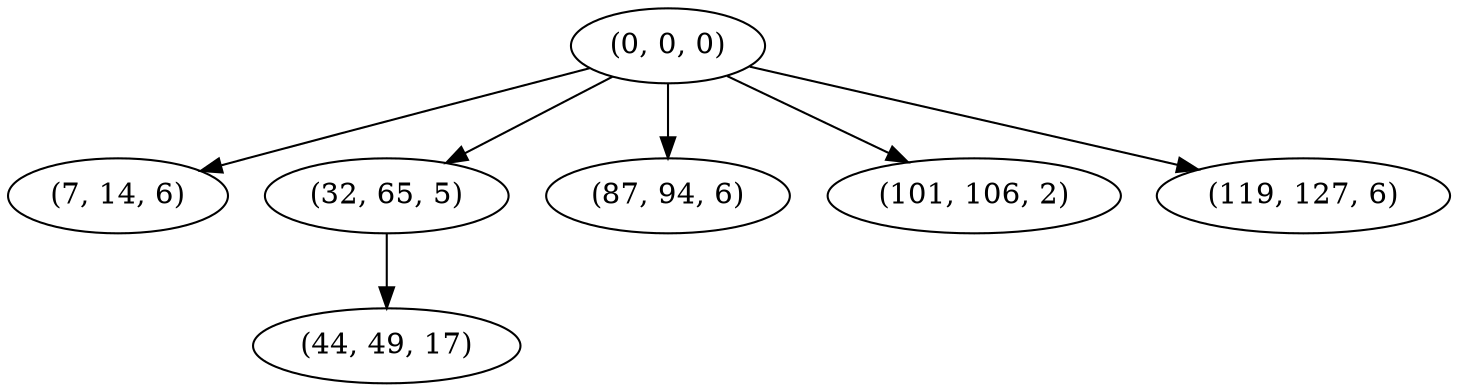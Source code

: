 digraph tree {
    "(0, 0, 0)";
    "(7, 14, 6)";
    "(32, 65, 5)";
    "(44, 49, 17)";
    "(87, 94, 6)";
    "(101, 106, 2)";
    "(119, 127, 6)";
    "(0, 0, 0)" -> "(7, 14, 6)";
    "(0, 0, 0)" -> "(32, 65, 5)";
    "(0, 0, 0)" -> "(87, 94, 6)";
    "(0, 0, 0)" -> "(101, 106, 2)";
    "(0, 0, 0)" -> "(119, 127, 6)";
    "(32, 65, 5)" -> "(44, 49, 17)";
}
